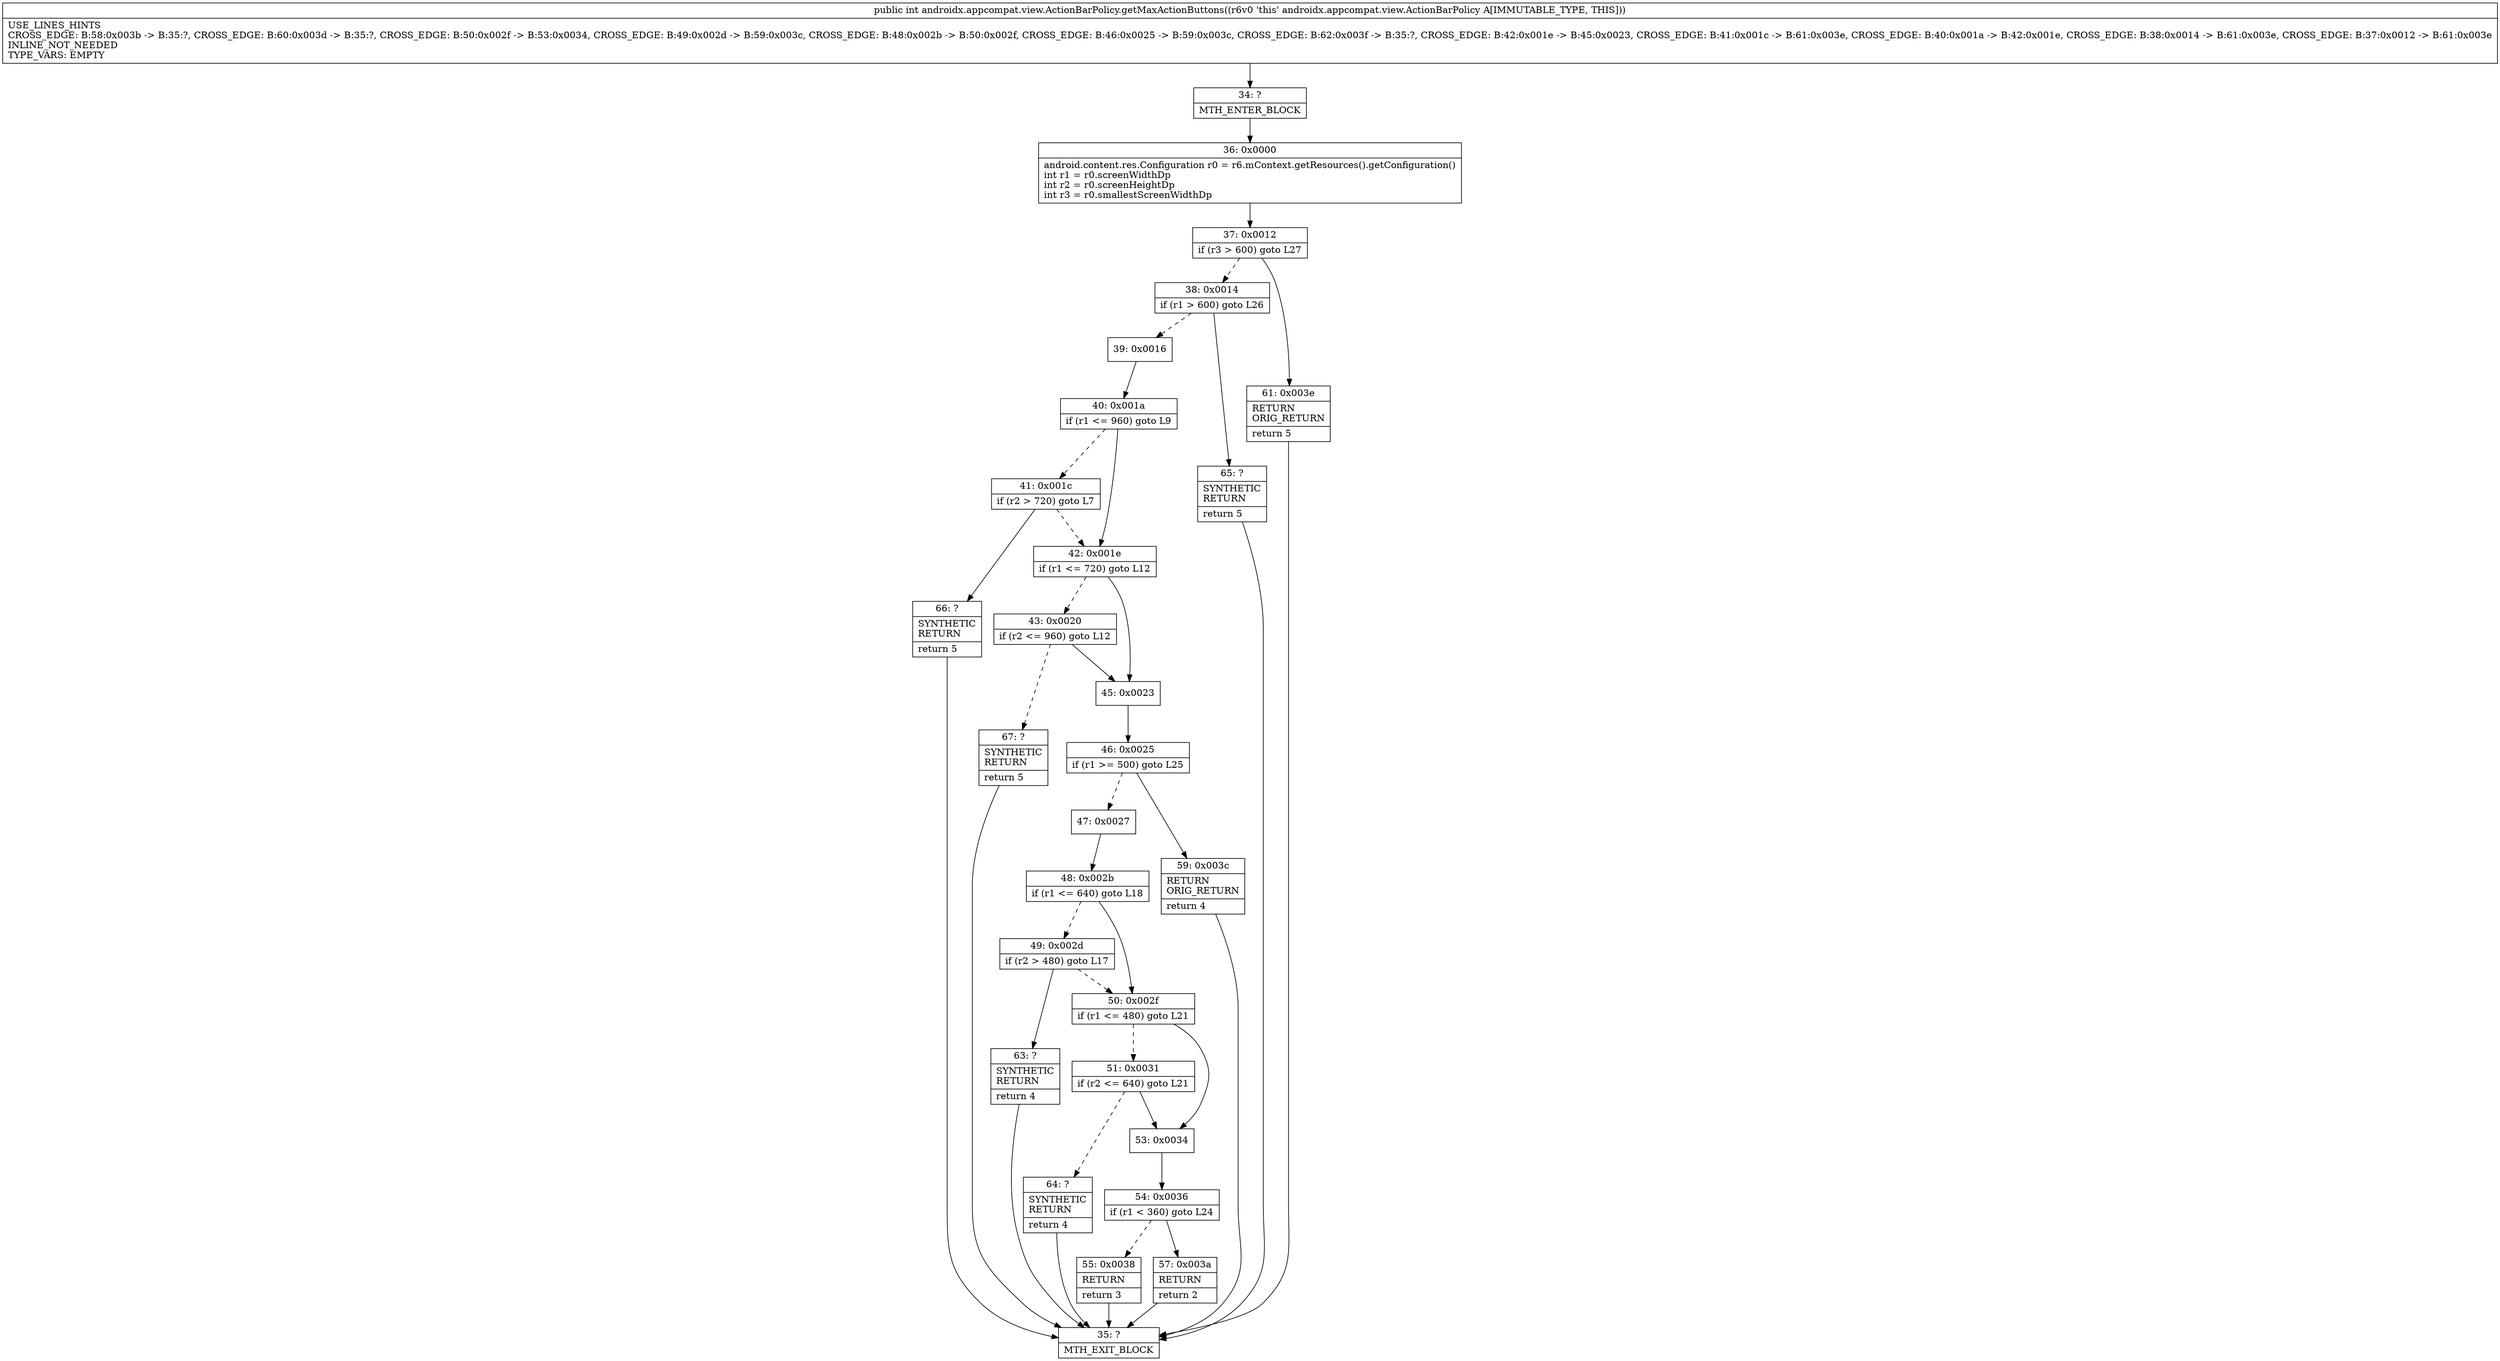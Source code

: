 digraph "CFG forandroidx.appcompat.view.ActionBarPolicy.getMaxActionButtons()I" {
Node_34 [shape=record,label="{34\:\ ?|MTH_ENTER_BLOCK\l}"];
Node_36 [shape=record,label="{36\:\ 0x0000|android.content.res.Configuration r0 = r6.mContext.getResources().getConfiguration()\lint r1 = r0.screenWidthDp\lint r2 = r0.screenHeightDp\lint r3 = r0.smallestScreenWidthDp\l}"];
Node_37 [shape=record,label="{37\:\ 0x0012|if (r3 \> 600) goto L27\l}"];
Node_38 [shape=record,label="{38\:\ 0x0014|if (r1 \> 600) goto L26\l}"];
Node_39 [shape=record,label="{39\:\ 0x0016}"];
Node_40 [shape=record,label="{40\:\ 0x001a|if (r1 \<= 960) goto L9\l}"];
Node_41 [shape=record,label="{41\:\ 0x001c|if (r2 \> 720) goto L7\l}"];
Node_66 [shape=record,label="{66\:\ ?|SYNTHETIC\lRETURN\l|return 5\l}"];
Node_35 [shape=record,label="{35\:\ ?|MTH_EXIT_BLOCK\l}"];
Node_42 [shape=record,label="{42\:\ 0x001e|if (r1 \<= 720) goto L12\l}"];
Node_43 [shape=record,label="{43\:\ 0x0020|if (r2 \<= 960) goto L12\l}"];
Node_67 [shape=record,label="{67\:\ ?|SYNTHETIC\lRETURN\l|return 5\l}"];
Node_45 [shape=record,label="{45\:\ 0x0023}"];
Node_46 [shape=record,label="{46\:\ 0x0025|if (r1 \>= 500) goto L25\l}"];
Node_47 [shape=record,label="{47\:\ 0x0027}"];
Node_48 [shape=record,label="{48\:\ 0x002b|if (r1 \<= 640) goto L18\l}"];
Node_49 [shape=record,label="{49\:\ 0x002d|if (r2 \> 480) goto L17\l}"];
Node_63 [shape=record,label="{63\:\ ?|SYNTHETIC\lRETURN\l|return 4\l}"];
Node_50 [shape=record,label="{50\:\ 0x002f|if (r1 \<= 480) goto L21\l}"];
Node_51 [shape=record,label="{51\:\ 0x0031|if (r2 \<= 640) goto L21\l}"];
Node_64 [shape=record,label="{64\:\ ?|SYNTHETIC\lRETURN\l|return 4\l}"];
Node_53 [shape=record,label="{53\:\ 0x0034}"];
Node_54 [shape=record,label="{54\:\ 0x0036|if (r1 \< 360) goto L24\l}"];
Node_55 [shape=record,label="{55\:\ 0x0038|RETURN\l|return 3\l}"];
Node_57 [shape=record,label="{57\:\ 0x003a|RETURN\l|return 2\l}"];
Node_59 [shape=record,label="{59\:\ 0x003c|RETURN\lORIG_RETURN\l|return 4\l}"];
Node_65 [shape=record,label="{65\:\ ?|SYNTHETIC\lRETURN\l|return 5\l}"];
Node_61 [shape=record,label="{61\:\ 0x003e|RETURN\lORIG_RETURN\l|return 5\l}"];
MethodNode[shape=record,label="{public int androidx.appcompat.view.ActionBarPolicy.getMaxActionButtons((r6v0 'this' androidx.appcompat.view.ActionBarPolicy A[IMMUTABLE_TYPE, THIS]))  | USE_LINES_HINTS\lCROSS_EDGE: B:58:0x003b \-\> B:35:?, CROSS_EDGE: B:60:0x003d \-\> B:35:?, CROSS_EDGE: B:50:0x002f \-\> B:53:0x0034, CROSS_EDGE: B:49:0x002d \-\> B:59:0x003c, CROSS_EDGE: B:48:0x002b \-\> B:50:0x002f, CROSS_EDGE: B:46:0x0025 \-\> B:59:0x003c, CROSS_EDGE: B:62:0x003f \-\> B:35:?, CROSS_EDGE: B:42:0x001e \-\> B:45:0x0023, CROSS_EDGE: B:41:0x001c \-\> B:61:0x003e, CROSS_EDGE: B:40:0x001a \-\> B:42:0x001e, CROSS_EDGE: B:38:0x0014 \-\> B:61:0x003e, CROSS_EDGE: B:37:0x0012 \-\> B:61:0x003e\lINLINE_NOT_NEEDED\lTYPE_VARS: EMPTY\l}"];
MethodNode -> Node_34;Node_34 -> Node_36;
Node_36 -> Node_37;
Node_37 -> Node_38[style=dashed];
Node_37 -> Node_61;
Node_38 -> Node_39[style=dashed];
Node_38 -> Node_65;
Node_39 -> Node_40;
Node_40 -> Node_41[style=dashed];
Node_40 -> Node_42;
Node_41 -> Node_42[style=dashed];
Node_41 -> Node_66;
Node_66 -> Node_35;
Node_42 -> Node_43[style=dashed];
Node_42 -> Node_45;
Node_43 -> Node_45;
Node_43 -> Node_67[style=dashed];
Node_67 -> Node_35;
Node_45 -> Node_46;
Node_46 -> Node_47[style=dashed];
Node_46 -> Node_59;
Node_47 -> Node_48;
Node_48 -> Node_49[style=dashed];
Node_48 -> Node_50;
Node_49 -> Node_50[style=dashed];
Node_49 -> Node_63;
Node_63 -> Node_35;
Node_50 -> Node_51[style=dashed];
Node_50 -> Node_53;
Node_51 -> Node_53;
Node_51 -> Node_64[style=dashed];
Node_64 -> Node_35;
Node_53 -> Node_54;
Node_54 -> Node_55[style=dashed];
Node_54 -> Node_57;
Node_55 -> Node_35;
Node_57 -> Node_35;
Node_59 -> Node_35;
Node_65 -> Node_35;
Node_61 -> Node_35;
}

